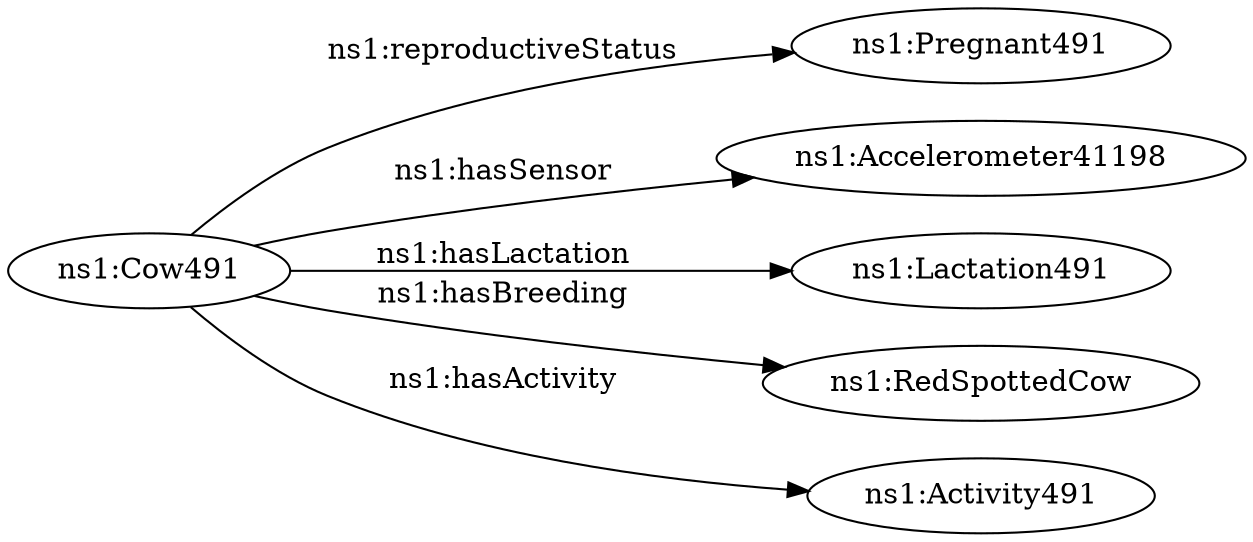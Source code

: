 digraph ar2dtool_diagram { 
rankdir=LR;
size="1501"
	"ns1:Cow491" -> "ns1:Pregnant491" [ label = "ns1:reproductiveStatus" ];
	"ns1:Cow491" -> "ns1:Accelerometer41198" [ label = "ns1:hasSensor" ];
	"ns1:Cow491" -> "ns1:Lactation491" [ label = "ns1:hasLactation" ];
	"ns1:Cow491" -> "ns1:RedSpottedCow" [ label = "ns1:hasBreeding" ];
	"ns1:Cow491" -> "ns1:Activity491" [ label = "ns1:hasActivity" ];

}
